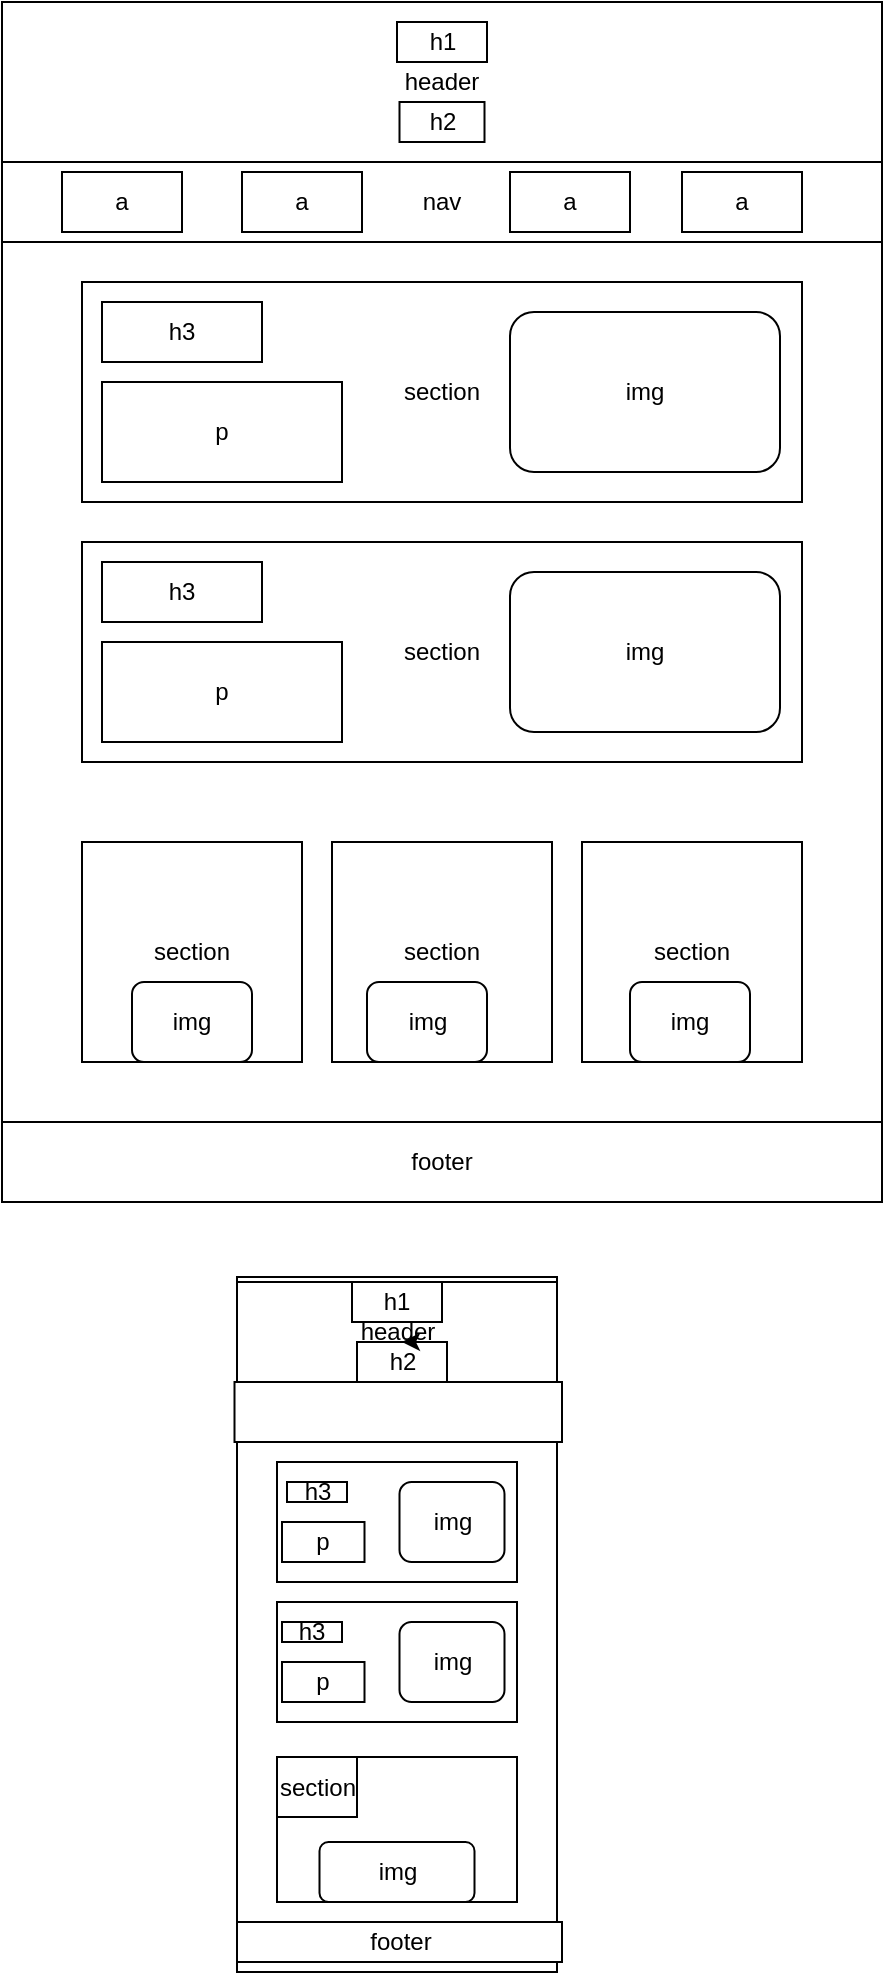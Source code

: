 <mxfile version="26.1.3">
  <diagram name="1 oldal" id="Npns3-owxtk5o4aB9T7W">
    <mxGraphModel dx="708" dy="423" grid="1" gridSize="10" guides="1" tooltips="1" connect="1" arrows="1" fold="1" page="1" pageScale="1" pageWidth="827" pageHeight="1169" math="0" shadow="0">
      <root>
        <mxCell id="0" />
        <mxCell id="1" parent="0" />
        <mxCell id="NriWCppynzRU80gm3Kc9-56" value="" style="rounded=0;whiteSpace=wrap;html=1;fillColor=#f8cecc;strokeColor=#b85450;" vertex="1" parent="1">
          <mxGeometry x="207.5" y="450" width="95" height="60" as="geometry" />
        </mxCell>
        <mxCell id="NriWCppynzRU80gm3Kc9-53" value="" style="whiteSpace=wrap;html=1;aspect=fixed;" vertex="1" parent="1">
          <mxGeometry x="215" y="435" width="80" height="80" as="geometry" />
        </mxCell>
        <mxCell id="NriWCppynzRU80gm3Kc9-1" value="" style="rounded=0;whiteSpace=wrap;html=1;" vertex="1" parent="1">
          <mxGeometry x="160" width="440" height="600" as="geometry" />
        </mxCell>
        <mxCell id="NriWCppynzRU80gm3Kc9-2" value="header" style="rounded=0;whiteSpace=wrap;html=1;" vertex="1" parent="1">
          <mxGeometry x="160" width="440" height="80" as="geometry" />
        </mxCell>
        <mxCell id="NriWCppynzRU80gm3Kc9-3" value="nav" style="rounded=0;whiteSpace=wrap;html=1;" vertex="1" parent="1">
          <mxGeometry x="160" y="80" width="440" height="40" as="geometry" />
        </mxCell>
        <mxCell id="NriWCppynzRU80gm3Kc9-8" value="section" style="rounded=0;whiteSpace=wrap;html=1;" vertex="1" parent="1">
          <mxGeometry x="200" y="270" width="360" height="110" as="geometry" />
        </mxCell>
        <mxCell id="NriWCppynzRU80gm3Kc9-15" value="section" style="rounded=0;whiteSpace=wrap;html=1;" vertex="1" parent="1">
          <mxGeometry x="200" y="420" width="110" height="110" as="geometry" />
        </mxCell>
        <mxCell id="NriWCppynzRU80gm3Kc9-29" value="section" style="whiteSpace=wrap;html=1;aspect=fixed;" vertex="1" parent="1">
          <mxGeometry x="450" y="420" width="110" height="110" as="geometry" />
        </mxCell>
        <mxCell id="NriWCppynzRU80gm3Kc9-30" value="section" style="whiteSpace=wrap;html=1;aspect=fixed;" vertex="1" parent="1">
          <mxGeometry x="325" y="420" width="110" height="110" as="geometry" />
        </mxCell>
        <mxCell id="NriWCppynzRU80gm3Kc9-32" value="footer" style="rounded=0;whiteSpace=wrap;html=1;" vertex="1" parent="1">
          <mxGeometry x="160" y="560" width="440" height="40" as="geometry" />
        </mxCell>
        <mxCell id="NriWCppynzRU80gm3Kc9-34" value="img" style="rounded=1;whiteSpace=wrap;html=1;" vertex="1" parent="1">
          <mxGeometry x="414" y="285" width="135" height="80" as="geometry" />
        </mxCell>
        <mxCell id="NriWCppynzRU80gm3Kc9-40" value="h1" style="rounded=0;whiteSpace=wrap;html=1;" vertex="1" parent="1">
          <mxGeometry x="357.5" y="10" width="45" height="20" as="geometry" />
        </mxCell>
        <mxCell id="NriWCppynzRU80gm3Kc9-41" value="section" style="rounded=0;whiteSpace=wrap;html=1;" vertex="1" parent="1">
          <mxGeometry x="200" y="140" width="360" height="110" as="geometry" />
        </mxCell>
        <mxCell id="NriWCppynzRU80gm3Kc9-35" value="img" style="rounded=1;whiteSpace=wrap;html=1;" vertex="1" parent="1">
          <mxGeometry x="414" y="155" width="135" height="80" as="geometry" />
        </mxCell>
        <mxCell id="NriWCppynzRU80gm3Kc9-42" value="h2" style="rounded=0;whiteSpace=wrap;html=1;" vertex="1" parent="1">
          <mxGeometry x="358.75" y="50" width="42.5" height="20" as="geometry" />
        </mxCell>
        <mxCell id="NriWCppynzRU80gm3Kc9-44" value="a" style="rounded=0;whiteSpace=wrap;html=1;" vertex="1" parent="1">
          <mxGeometry x="280" y="85" width="60" height="30" as="geometry" />
        </mxCell>
        <mxCell id="NriWCppynzRU80gm3Kc9-46" value="a" style="rounded=0;whiteSpace=wrap;html=1;" vertex="1" parent="1">
          <mxGeometry x="500" y="85" width="60" height="30" as="geometry" />
        </mxCell>
        <mxCell id="NriWCppynzRU80gm3Kc9-47" value="a" style="rounded=0;whiteSpace=wrap;html=1;" vertex="1" parent="1">
          <mxGeometry x="190" y="85" width="60" height="30" as="geometry" />
        </mxCell>
        <mxCell id="NriWCppynzRU80gm3Kc9-48" value="a" style="rounded=0;whiteSpace=wrap;html=1;" vertex="1" parent="1">
          <mxGeometry x="414" y="85" width="60" height="30" as="geometry" />
        </mxCell>
        <mxCell id="NriWCppynzRU80gm3Kc9-49" value="h3" style="rounded=0;whiteSpace=wrap;html=1;" vertex="1" parent="1">
          <mxGeometry x="210" y="150" width="80" height="30" as="geometry" />
        </mxCell>
        <mxCell id="NriWCppynzRU80gm3Kc9-50" value="h3" style="rounded=0;whiteSpace=wrap;html=1;" vertex="1" parent="1">
          <mxGeometry x="210" y="280" width="80" height="30" as="geometry" />
        </mxCell>
        <mxCell id="NriWCppynzRU80gm3Kc9-54" value="p&lt;span style=&quot;color: rgba(0, 0, 0, 0); font-family: monospace; font-size: 0px; text-align: start; text-wrap-mode: nowrap;&quot;&gt;%3CmxGraphModel%3E%3Croot%3E%3CmxCell%20id%3D%220%22%2F%3E%3CmxCell%20id%3D%221%22%20parent%3D%220%22%2F%3E%3CmxCell%20id%3D%222%22%20value%3D%22h3%22%20style%3D%22rounded%3D0%3BwhiteSpace%3Dwrap%3Bhtml%3D1%3B%22%20vertex%3D%221%22%20parent%3D%221%22%3E%3CmxGeometry%20x%3D%22210%22%20y%3D%22150%22%20width%3D%2280%22%20height%3D%2230%22%20as%3D%22geometry%22%2F%3E%3C%2FmxCell%3E%3C%2Froot%3E%3C%2FmxGraphModel%3E&lt;/span&gt;" style="rounded=0;whiteSpace=wrap;html=1;" vertex="1" parent="1">
          <mxGeometry x="210" y="190" width="120" height="50" as="geometry" />
        </mxCell>
        <mxCell id="NriWCppynzRU80gm3Kc9-55" value="p&lt;span style=&quot;color: rgba(0, 0, 0, 0); font-family: monospace; font-size: 0px; text-align: start; text-wrap-mode: nowrap;&quot;&gt;%3CmxGraphModel%3E%3Croot%3E%3CmxCell%20id%3D%220%22%2F%3E%3CmxCell%20id%3D%221%22%20parent%3D%220%22%2F%3E%3CmxCell%20id%3D%222%22%20value%3D%22h3%22%20style%3D%22rounded%3D0%3BwhiteSpace%3Dwrap%3Bhtml%3D1%3B%22%20vertex%3D%221%22%20parent%3D%221%22%3E%3CmxGeometry%20x%3D%22210%22%20y%3D%22150%22%20width%3D%2280%22%20height%3D%2230%22%20as%3D%22geometry%22%2F%3E%3C%2FmxCell%3E%3C%2Froot%3E%3C%2FmxGraphModel%3E&lt;/span&gt;" style="rounded=0;whiteSpace=wrap;html=1;" vertex="1" parent="1">
          <mxGeometry x="210" y="320" width="120" height="50" as="geometry" />
        </mxCell>
        <mxCell id="NriWCppynzRU80gm3Kc9-74" style="edgeStyle=orthogonalEdgeStyle;rounded=0;orthogonalLoop=1;jettySize=auto;html=1;exitX=1;exitY=1;exitDx=0;exitDy=0;" edge="1" parent="1" source="NriWCppynzRU80gm3Kc9-61">
          <mxGeometry relative="1" as="geometry">
            <mxPoint x="437.286" y="637.0" as="targetPoint" />
          </mxGeometry>
        </mxCell>
        <mxCell id="NriWCppynzRU80gm3Kc9-61" value="" style="rounded=0;whiteSpace=wrap;html=1;rotation=-90;" vertex="1" parent="1">
          <mxGeometry x="183.75" y="731.25" width="347.5" height="160" as="geometry" />
        </mxCell>
        <mxCell id="NriWCppynzRU80gm3Kc9-63" value="header" style="rounded=0;whiteSpace=wrap;html=1;" vertex="1" parent="1">
          <mxGeometry x="277.5" y="640" width="160" height="50" as="geometry" />
        </mxCell>
        <mxCell id="NriWCppynzRU80gm3Kc9-64" value="h1&lt;span style=&quot;color: rgba(0, 0, 0, 0); font-family: monospace; font-size: 0px; text-align: start; text-wrap-mode: nowrap;&quot;&gt;%3CmxGraphModel%3E%3Croot%3E%3CmxCell%20id%3D%220%22%2F%3E%3CmxCell%20id%3D%221%22%20parent%3D%220%22%2F%3E%3CmxCell%20id%3D%222%22%20value%3D%22p%26lt%3Bspan%20style%3D%26quot%3Bcolor%3A%20rgba(0%2C%200%2C%200%2C%200)%3B%20font-family%3A%20monospace%3B%20font-size%3A%200px%3B%20text-align%3A%20start%3B%20text-wrap-mode%3A%20nowrap%3B%26quot%3B%26gt%3B%253CmxGraphModel%253E%253Croot%253E%253CmxCell%2520id%253D%25220%2522%252F%253E%253CmxCell%2520id%253D%25221%2522%2520parent%253D%25220%2522%252F%253E%253CmxCell%2520id%253D%25222%2522%2520value%253D%2522h3%2522%2520style%253D%2522rounded%253D0%253BwhiteSpace%253Dwrap%253Bhtml%253D1%253B%2522%2520vertex%253D%25221%2522%2520parent%253D%25221%2522%253E%253CmxGeometry%2520x%253D%2522210%2522%2520y%253D%2522150%2522%2520width%253D%252280%2522%2520height%253D%252230%2522%2520as%253D%2522geometry%2522%252F%253E%253C%252FmxCell%253E%253C%252Froot%253E%253C%252FmxGraphModel%253E%26lt%3B%2Fspan%26gt%3B%22%20style%3D%22rounded%3D0%3BwhiteSpace%3Dwrap%3Bhtml%3D1%3B%22%20vertex%3D%221%22%20parent%3D%221%22%3E%3CmxGeometry%20x%3D%22210%22%20y%3D%22190%22%20width%3D%22120%22%20height%3D%2250%22%20as%3D%22geometry%22%2F%3E%3C%2FmxCell%3E%3C%2Froot%3E%3C%2FmxGraphModel%3E&lt;/span&gt;&lt;span style=&quot;color: rgba(0, 0, 0, 0); font-family: monospace; font-size: 0px; text-align: start; text-wrap-mode: nowrap;&quot;&gt;%3CmxGraphModel%3E%3Croot%3E%3CmxCell%20id%3D%220%22%2F%3E%3CmxCell%20id%3D%221%22%20parent%3D%220%22%2F%3E%3CmxCell%20id%3D%222%22%20value%3D%22p%26lt%3Bspan%20style%3D%26quot%3Bcolor%3A%20rgba(0%2C%200%2C%200%2C%200)%3B%20font-family%3A%20monospace%3B%20font-size%3A%200px%3B%20text-align%3A%20start%3B%20text-wrap-mode%3A%20nowrap%3B%26quot%3B%26gt%3B%253CmxGraphModel%253E%253Croot%253E%253CmxCell%2520id%253D%25220%2522%252F%253E%253CmxCell%2520id%253D%25221%2522%2520parent%253D%25220%2522%252F%253E%253CmxCell%2520id%253D%25222%2522%2520value%253D%2522h3%2522%2520style%253D%2522rounded%253D0%253BwhiteSpace%253Dwrap%253Bhtml%253D1%253B%2522%2520vertex%253D%25221%2522%2520parent%253D%25221%2522%253E%253CmxGeometry%2520x%253D%2522210%2522%2520y%253D%2522150%2522%2520width%253D%252280%2522%2520height%253D%252230%2522%2520as%253D%2522geometry%2522%252F%253E%253C%252FmxCell%253E%253C%252Froot%253E%253C%252FmxGraphModel%253E%26lt%3B%2Fspan%26gt%3B%22%20style%3D%22rounded%3D0%3BwhiteSpace%3Dwrap%3Bhtml%3D1%3B%22%20vertex%3D%221%22%20parent%3D%221%22%3E%3CmxGeometry%20x%3D%22210%22%20y%3D%22190%22%20width%3D%22120%22%20height%3D%2250%22%20as%3D%22geometry%22%2F%3E%3C%2FmxCell%3E%3C%2Froot%3E%3C%2FmxGraphModel%3E&lt;/span&gt;" style="rounded=0;whiteSpace=wrap;html=1;" vertex="1" parent="1">
          <mxGeometry x="335" y="640" width="45" height="20" as="geometry" />
        </mxCell>
        <mxCell id="NriWCppynzRU80gm3Kc9-69" value="h2" style="rounded=0;whiteSpace=wrap;html=1;" vertex="1" parent="1">
          <mxGeometry x="337.5" y="670" width="45" height="20" as="geometry" />
        </mxCell>
        <mxCell id="NriWCppynzRU80gm3Kc9-70" value="" style="rounded=0;whiteSpace=wrap;html=1;" vertex="1" parent="1">
          <mxGeometry x="297.5" y="730" width="120" height="60" as="geometry" />
        </mxCell>
        <mxCell id="NriWCppynzRU80gm3Kc9-72" value="h3&lt;span style=&quot;color: rgba(0, 0, 0, 0); font-family: monospace; font-size: 0px; text-align: start; text-wrap-mode: nowrap;&quot;&gt;%3CmxGraphModel%3E%3Croot%3E%3CmxCell%20id%3D%220%22%2F%3E%3CmxCell%20id%3D%221%22%20parent%3D%220%22%2F%3E%3CmxCell%20id%3D%222%22%20value%3D%22h1%26lt%3Bspan%20style%3D%26quot%3Bcolor%3A%20rgba(0%2C%200%2C%200%2C%200)%3B%20font-family%3A%20monospace%3B%20font-size%3A%200px%3B%20text-align%3A%20start%3B%20text-wrap-mode%3A%20nowrap%3B%26quot%3B%26gt%3B%253CmxGraphModel%253E%253Croot%253E%253CmxCell%2520id%253D%25220%2522%252F%253E%253CmxCell%2520id%253D%25221%2522%2520parent%253D%25220%2522%252F%253E%253CmxCell%2520id%253D%25222%2522%2520value%253D%2522p%2526lt%253Bspan%2520style%253D%2526quot%253Bcolor%253A%2520rgba(0%252C%25200%252C%25200%252C%25200)%253B%2520font-family%253A%2520monospace%253B%2520font-size%253A%25200px%253B%2520text-align%253A%2520start%253B%2520text-wrap-mode%253A%2520nowrap%253B%2526quot%253B%2526gt%253B%25253CmxGraphModel%25253E%25253Croot%25253E%25253CmxCell%252520id%25253D%2525220%252522%25252F%25253E%25253CmxCell%252520id%25253D%2525221%252522%252520parent%25253D%2525220%252522%25252F%25253E%25253CmxCell%252520id%25253D%2525222%252522%252520value%25253D%252522h3%252522%252520style%25253D%252522rounded%25253D0%25253BwhiteSpace%25253Dwrap%25253Bhtml%25253D1%25253B%252522%252520vertex%25253D%2525221%252522%252520parent%25253D%2525221%252522%25253E%25253CmxGeometry%252520x%25253D%252522210%252522%252520y%25253D%252522150%252522%252520width%25253D%25252280%252522%252520height%25253D%25252230%252522%252520as%25253D%252522geometry%252522%25252F%25253E%25253C%25252FmxCell%25253E%25253C%25252Froot%25253E%25253C%25252FmxGraphModel%25253E%2526lt%253B%252Fspan%2526gt%253B%2522%2520style%253D%2522rounded%253D0%253BwhiteSpace%253Dwrap%253Bhtml%253D1%253B%2522%2520vertex%253D%25221%2522%2520parent%253D%25221%2522%253E%253CmxGeometry%2520x%253D%2522210%2522%2520y%253D%2522190%2522%2520width%253D%2522120%2522%2520height%253D%252250%2522%2520as%253D%2522geometry%2522%252F%253E%253C%252FmxCell%253E%253C%252Froot%253E%253C%252FmxGraphModel%253E%26lt%3B%2Fspan%26gt%3B%26lt%3Bspan%20style%3D%26quot%3Bcolor%3A%20rgba(0%2C%200%2C%200%2C%200)%3B%20font-family%3A%20monospace%3B%20font-size%3A%200px%3B%20text-align%3A%20start%3B%20text-wrap-mode%3A%20nowrap%3B%26quot%3B%26gt%3B%253CmxGraphModel%253E%253Croot%253E%253CmxCell%2520id%253D%25220%2522%252F%253E%253CmxCell%2520id%253D%25221%2522%2520parent%253D%25220%2522%252F%253E%253CmxCell%2520id%253D%25222%2522%2520value%253D%2522p%2526lt%253Bspan%2520style%253D%2526quot%253Bcolor%253A%2520rgba(0%252C%25200%252C%25200%252C%25200)%253B%2520font-family%253A%2520monospace%253B%2520font-size%253A%25200px%253B%2520text-align%253A%2520start%253B%2520text-wrap-mode%253A%2520nowrap%253B%2526quot%253B%2526gt%253B%25253CmxGraphModel%25253E%25253Croot%25253E%25253CmxCell%252520id%25253D%2525220%252522%25252F%25253E%25253CmxCell%252520id%25253D%2525221%252522%252520parent%25253D%2525220%252522%25252F%25253E%25253CmxCell%252520id%25253D%2525222%252522%252520value%25253D%252522h3%252522%252520style%25253D%252522rounded%25253D0%25253BwhiteSpace%25253Dwrap%25253Bhtml%25253D1%25253B%252522%252520vertex%25253D%2525221%252522%252520parent%25253D%2525221%252522%25253E%25253CmxGeometry%252520x%25253D%252522210%252522%252520y%25253D%252522150%252522%252520width%25253D%25252280%252522%252520height%25253D%25252230%252522%252520as%25253D%252522geometry%252522%25252F%25253E%25253C%25252FmxCell%25253E%25253C%25252Froot%25253E%25253C%25252FmxGraphModel%25253E%2526lt%253B%252Fspan%2526gt%253B%2522%2520style%253D%2522rounded%253D0%253BwhiteSpace%253Dwrap%253Bhtml%253D1%253B%2522%2520vertex%253D%25221%2522%2520parent%253D%25221%2522%253E%253CmxGeometry%2520x%253D%2522210%2522%2520y%253D%2522190%2522%2520width%253D%2522120%2522%2520height%253D%252250%2522%2520as%253D%2522geometry%2522%252F%253E%253C%252FmxCell%253E%253C%252Froot%253E%253C%252FmxGraphModel%253E%26lt%3B%2Fspan%26gt%3B%22%20style%3D%22rounded%3D0%3BwhiteSpace%3Dwrap%3Bhtml%3D1%3B%22%20vertex%3D%221%22%20parent%3D%221%22%3E%3CmxGeometry%20x%3D%22335%22%20y%3D%22640%22%20width%3D%2245%22%20height%3D%2220%22%20as%3D%22geometry%22%2F%3E%3C%2FmxCell%3E%3C%2Froot%3E%3C%2FmxGraphModel%3E&lt;/span&gt;&lt;span style=&quot;color: rgba(0, 0, 0, 0); font-family: monospace; font-size: 0px; text-align: start; text-wrap-mode: nowrap;&quot;&gt;%3CmxGraphModel%3E%3Croot%3E%3CmxCell%20id%3D%220%22%2F%3E%3CmxCell%20id%3D%221%22%20parent%3D%220%22%2F%3E%3CmxCell%20id%3D%222%22%20value%3D%22h1%26lt%3Bspan%20style%3D%26quot%3Bcolor%3A%20rgba(0%2C%200%2C%200%2C%200)%3B%20font-family%3A%20monospace%3B%20font-size%3A%200px%3B%20text-align%3A%20start%3B%20text-wrap-mode%3A%20nowrap%3B%26quot%3B%26gt%3B%253CmxGraphModel%253E%253Croot%253E%253CmxCell%2520id%253D%25220%2522%252F%253E%253CmxCell%2520id%253D%25221%2522%2520parent%253D%25220%2522%252F%253E%253CmxCell%2520id%253D%25222%2522%2520value%253D%2522p%2526lt%253Bspan%2520style%253D%2526quot%253Bcolor%253A%2520rgba(0%252C%25200%252C%25200%252C%25200)%253B%2520font-family%253A%2520monospace%253B%2520font-size%253A%25200px%253B%2520text-align%253A%2520start%253B%2520text-wrap-mode%253A%2520nowrap%253B%2526quot%253B%2526gt%253B%25253CmxGraphModel%25253E%25253Croot%25253E%25253CmxCell%252520id%25253D%2525220%252522%25252F%25253E%25253CmxCell%252520id%25253D%2525221%252522%252520parent%25253D%2525220%252522%25252F%25253E%25253CmxCell%252520id%25253D%2525222%252522%252520value%25253D%252522h3%252522%252520style%25253D%252522rounded%25253D0%25253BwhiteSpace%25253Dwrap%25253Bhtml%25253D1%25253B%252522%252520vertex%25253D%2525221%252522%252520parent%25253D%2525221%252522%25253E%25253CmxGeometry%252520x%25253D%252522210%252522%252520y%25253D%252522150%252522%252520width%25253D%25252280%252522%252520height%25253D%25252230%252522%252520as%25253D%252522geometry%252522%25252F%25253E%25253C%25252FmxCell%25253E%25253C%25252Froot%25253E%25253C%25252FmxGraphModel%25253E%2526lt%253B%252Fspan%2526gt%253B%2522%2520style%253D%2522rounded%253D0%253BwhiteSpace%253Dwrap%253Bhtml%253D1%253B%2522%2520vertex%253D%25221%2522%2520parent%253D%25221%2522%253E%253CmxGeometry%2520x%253D%2522210%2522%2520y%253D%2522190%2522%2520width%253D%2522120%2522%2520height%253D%252250%2522%2520as%253D%2522geometry%2522%252F%253E%253C%252FmxCell%253E%253C%252Froot%253E%253C%252FmxGraphModel%253E%26lt%3B%2Fspan%26gt%3B%26lt%3Bspan%20style%3D%26quot%3Bcolor%3A%20rgba(0%2C%200%2C%200%2C%200)%3B%20font-family%3A%20monospace%3B%20font-size%3A%200px%3B%20text-align%3A%20start%3B%20text-wrap-mode%3A%20nowrap%3B%26quot%3B%26gt%3B%253CmxGraphModel%253E%253Croot%253E%253CmxCell%2520id%253D%25220%2522%252F%253E%253CmxCell%2520id%253D%25221%2522%2520parent%253D%25220%2522%252F%253E%253CmxCell%2520id%253D%25222%2522%2520value%253D%2522p%2526lt%253Bspan%2520style%253D%2526quot%253Bcolor%253A%2520rgba(0%252C%25200%252C%25200%252C%25200)%253B%2520font-family%253A%2520monospace%253B%2520font-size%253A%25200px%253B%2520text-align%253A%2520start%253B%2520text-wrap-mode%253A%2520nowrap%253B%2526quot%253B%2526gt%253B%25253CmxGraphModel%25253E%25253Croot%25253E%25253CmxCell%252520id%25253D%2525220%252522%25252F%25253E%25253CmxCell%252520id%25253D%2525221%252522%252520parent%25253D%2525220%252522%25252F%25253E%25253CmxCell%252520id%25253D%2525222%252522%252520value%25253D%252522h3%252522%252520style%25253D%252522rounded%25253D0%25253BwhiteSpace%25253Dwrap%25253Bhtml%25253D1%25253B%252522%252520vertex%25253D%2525221%252522%252520parent%25253D%2525221%252522%25253E%25253CmxGeometry%252520x%25253D%252522210%252522%252520y%25253D%252522150%252522%252520width%25253D%25252280%252522%252520height%25253D%25252230%252522%252520as%25253D%252522geometry%252522%25252F%25253E%25253C%25252FmxCell%25253E%25253C%25252Froot%25253E%25253C%25252FmxGraphModel%25253E%2526lt%253B%252Fspan%2526gt%253B%2522%2520style%253D%2522rounded%253D0%253BwhiteSpace%253Dwrap%253Bhtml%253D1%253B%2522%2520vertex%253D%25221%2522%2520parent%253D%25221%2522%253E%253CmxGeometry%2520x%253D%2522210%2522%2520y%253D%2522190%2522%2520width%253D%2522120%2522%2520height%253D%252250%2522%2520as%253D%2522geometry%2522%252F%253E%253C%252FmxCell%253E%253C%252Froot%253E%253C%252FmxGraphModel%253E%26lt%3B%2Fspan%26gt%3B%22%20style%3D%22rounded%3D0%3BwhiteSpace%3Dwrap%3Bhtml%3D1%3B%22%20vertex%3D%221%22%20parent%3D%221%22%3E%3CmxGeometry%20x%3D%22335%22%20y%3D%22640%22%20width%3D%2245%22%20height%3D%2220%22%20as%3D%22geometry%22%2F%3E%3C%2FmxCell%3E%3C%2Froot%3E%3C%2FmxGraphModel%3E&lt;/span&gt;" style="rounded=0;whiteSpace=wrap;html=1;" vertex="1" parent="1">
          <mxGeometry x="302.5" y="820" width="42.5" height="20" as="geometry" />
        </mxCell>
        <mxCell id="NriWCppynzRU80gm3Kc9-73" value="" style="rounded=0;whiteSpace=wrap;html=1;" vertex="1" parent="1">
          <mxGeometry x="297.5" y="800" width="120" height="60" as="geometry" />
        </mxCell>
        <mxCell id="NriWCppynzRU80gm3Kc9-76" value="img&lt;span style=&quot;color: rgba(0, 0, 0, 0); font-family: monospace; font-size: 0px; text-align: start; text-wrap-mode: nowrap;&quot;&gt;%3CmxGraphModel%3E%3Croot%3E%3CmxCell%20id%3D%220%22%2F%3E%3CmxCell%20id%3D%221%22%20parent%3D%220%22%2F%3E%3CmxCell%20id%3D%222%22%20value%3D%22h3%26lt%3Bspan%20style%3D%26quot%3Bcolor%3A%20rgba(0%2C%200%2C%200%2C%200)%3B%20font-family%3A%20monospace%3B%20font-size%3A%200px%3B%20text-align%3A%20start%3B%20text-wrap-mode%3A%20nowrap%3B%26quot%3B%26gt%3B%253CmxGraphModel%253E%253Croot%253E%253CmxCell%2520id%253D%25220%2522%252F%253E%253CmxCell%2520id%253D%25221%2522%2520parent%253D%25220%2522%252F%253E%253CmxCell%2520id%253D%25222%2522%2520value%253D%2522h1%2526lt%253Bspan%2520style%253D%2526quot%253Bcolor%253A%2520rgba(0%252C%25200%252C%25200%252C%25200)%253B%2520font-family%253A%2520monospace%253B%2520font-size%253A%25200px%253B%2520text-align%253A%2520start%253B%2520text-wrap-mode%253A%2520nowrap%253B%2526quot%253B%2526gt%253B%25253CmxGraphModel%25253E%25253Croot%25253E%25253CmxCell%252520id%25253D%2525220%252522%25252F%25253E%25253CmxCell%252520id%25253D%2525221%252522%252520parent%25253D%2525220%252522%25252F%25253E%25253CmxCell%252520id%25253D%2525222%252522%252520value%25253D%252522p%252526lt%25253Bspan%252520style%25253D%252526quot%25253Bcolor%25253A%252520rgba(0%25252C%2525200%25252C%2525200%25252C%2525200)%25253B%252520font-family%25253A%252520monospace%25253B%252520font-size%25253A%2525200px%25253B%252520text-align%25253A%252520start%25253B%252520text-wrap-mode%25253A%252520nowrap%25253B%252526quot%25253B%252526gt%25253B%2525253CmxGraphModel%2525253E%2525253Croot%2525253E%2525253CmxCell%25252520id%2525253D%252525220%25252522%2525252F%2525253E%2525253CmxCell%25252520id%2525253D%252525221%25252522%25252520parent%2525253D%252525220%25252522%2525252F%2525253E%2525253CmxCell%25252520id%2525253D%252525222%25252522%25252520value%2525253D%25252522h3%25252522%25252520style%2525253D%25252522rounded%2525253D0%2525253BwhiteSpace%2525253Dwrap%2525253Bhtml%2525253D1%2525253B%25252522%25252520vertex%2525253D%252525221%25252522%25252520parent%2525253D%252525221%25252522%2525253E%2525253CmxGeometry%25252520x%2525253D%25252522210%25252522%25252520y%2525253D%25252522150%25252522%25252520width%2525253D%2525252280%25252522%25252520height%2525253D%2525252230%25252522%25252520as%2525253D%25252522geometry%25252522%2525252F%2525253E%2525253C%2525252FmxCell%2525253E%2525253C%2525252Froot%2525253E%2525253C%2525252FmxGraphModel%2525253E%252526lt%25253B%25252Fspan%252526gt%25253B%252522%252520style%25253D%252522rounded%25253D0%25253BwhiteSpace%25253Dwrap%25253Bhtml%25253D1%25253B%252522%252520vertex%25253D%2525221%252522%252520parent%25253D%2525221%252522%25253E%25253CmxGeometry%252520x%25253D%252522210%252522%252520y%25253D%252522190%252522%252520width%25253D%252522120%252522%252520height%25253D%25252250%252522%252520as%25253D%252522geometry%252522%25252F%25253E%25253C%25252FmxCell%25253E%25253C%25252Froot%25253E%25253C%25252FmxGraphModel%25253E%2526lt%253B%252Fspan%2526gt%253B%2526lt%253Bspan%2520style%253D%2526quot%253Bcolor%253A%2520rgba(0%252C%25200%252C%25200%252C%25200)%253B%2520font-family%253A%2520monospace%253B%2520font-size%253A%25200px%253B%2520text-align%253A%2520start%253B%2520text-wrap-mode%253A%2520nowrap%253B%2526quot%253B%2526gt%253B%25253CmxGraphModel%25253E%25253Croot%25253E%25253CmxCell%252520id%25253D%2525220%252522%25252F%25253E%25253CmxCell%252520id%25253D%2525221%252522%252520parent%25253D%2525220%252522%25252F%25253E%25253CmxCell%252520id%25253D%2525222%252522%252520value%25253D%252522p%252526lt%25253Bspan%252520style%25253D%252526quot%25253Bcolor%25253A%252520rgba(0%25252C%2525200%25252C%2525200%25252C%2525200)%25253B%252520font-family%25253A%252520monospace%25253B%252520font-size%25253A%2525200px%25253B%252520text-align%25253A%252520start%25253B%252520text-wrap-mode%25253A%252520nowrap%25253B%252526quot%25253B%252526gt%25253B%2525253CmxGraphModel%2525253E%2525253Croot%2525253E%2525253CmxCell%25252520id%2525253D%252525220%25252522%2525252F%2525253E%2525253CmxCell%25252520id%2525253D%252525221%25252522%25252520parent%2525253D%252525220%25252522%2525252F%2525253E%2525253CmxCell%25252520id%2525253D%252525222%25252522%25252520value%2525253D%25252522h3%25252522%25252520style%2525253D%25252522rounded%2525253D0%2525253BwhiteSpace%2525253Dwrap%2525253Bhtml%2525253D1%2525253B%25252522%25252520vertex%2525253D%252525221%25252522%25252520parent%2525253D%252525221%25252522%2525253E%2525253CmxGeometry%25252520x%2525253D%25252522210%25252522%25252520y%2525253D%25252522150%25252522%25252520width%2525253D%2525252280%25252522%25252520height%2525253D%2525252230%25252522%25252520as%2525253D%25252522geometry%25252522%2525252F%2525253E%2525253C%2525252FmxCell%2525253E%2525253C%2525252Froot%2525253E%2525253C%2525252FmxGraphModel%2525253E%252526lt%25253B%25252Fspan%252526gt%25253B%252522%252520style%25253D%252522rounded%25253D0%25253BwhiteSpace%25253Dwrap%25253Bhtml%25253D1%25253B%252522%252520vertex%25253D%2525221%252522%252520parent%25253D%2525221%252522%25253E%25253CmxGeometry%252520x%25253D%252522210%252522%252520y%25253D%252522190%252522%252520width%25253D%252522120%252522%252520height%25253D%25252250%252522%252520as%25253D%252522geometry%252522%25252F%25253E%25253C%25252FmxCell%25253E%25253C%25252Froot%25253E%25253C%25252FmxGraphModel%25253E%2526lt%253B%252Fspan%2526gt%253B%2522%2520style%253D%2522rounded%253D0%253BwhiteSpace%253Dwrap%253Bhtml%253D1%253B%2522%2520vertex%253D%25221%2522%2520parent%253D%25221%2522%253E%253CmxGeometry%2520x%253D%2522335%2522%2520y%253D%2522640%2522%2520width%253D%252245%2522%2520height%253D%252220%2522%2520as%253D%2522geometry%2522%252F%253E%253C%252FmxCell%253E%253C%252Froot%253E%253C%252FmxGraphModel%253E%26lt%3B%2Fspan%26gt%3B%26lt%3Bspan%20style%3D%26quot%3Bcolor%3A%20rgba(0%2C%200%2C%200%2C%200)%3B%20font-family%3A%20monospace%3B%20font-size%3A%200px%3B%20text-align%3A%20start%3B%20text-wrap-mode%3A%20nowrap%3B%26quot%3B%26gt%3B%253CmxGraphModel%253E%253Croot%253E%253CmxCell%2520id%253D%25220%2522%252F%253E%253CmxCell%2520id%253D%25221%2522%2520parent%253D%25220%2522%252F%253E%253CmxCell%2520id%253D%25222%2522%2520value%253D%2522h1%2526lt%253Bspan%2520style%253D%2526quot%253Bcolor%253A%2520rgba(0%252C%25200%252C%25200%252C%25200)%253B%2520font-family%253A%2520monospace%253B%2520font-size%253A%25200px%253B%2520text-align%253A%2520start%253B%2520text-wrap-mode%253A%2520nowrap%253B%2526quot%253B%2526gt%253B%25253CmxGraphModel%25253E%25253Croot%25253E%25253CmxCell%252520id%25253D%2525220%252522%25252F%25253E%25253CmxCell%252520id%25253D%2525221%252522%252520parent%25253D%2525220%252522%25252F%25253E%25253CmxCell%252520id%25253D%2525222%252522%252520value%25253D%252522p%252526lt%25253Bspan%252520style%25253D%252526quot%25253Bcolor%25253A%252520rgba(0%25252C%2525200%25252C%2525200%25252C%2525200)%25253B%252520font-family%25253A%252520monospace%25253B%252520font-size%25253A%2525200px%25253B%252520text-align%25253A%252520start%25253B%252520text-wrap-mode%25253A%252520nowrap%25253B%252526quot%25253B%252526gt%25253B%2525253CmxGraphModel%2525253E%2525253Croot%2525253E%2525253CmxCell%25252520id%2525253D%252525220%25252522%2525252F%2525253E%2525253CmxCell%25252520id%2525253D%252525221%25252522%25252520parent%2525253D%252525220%25252522%2525252F%2525253E%2525253CmxCell%25252520id%2525253D%252525222%25252522%25252520value%2525253D%25252522h3%25252522%25252520style%2525253D%25252522rounded%2525253D0%2525253BwhiteSpace%2525253Dwrap%2525253Bhtml%2525253D1%2525253B%25252522%25252520vertex%2525253D%252525221%25252522%25252520parent%2525253D%252525221%25252522%2525253E%2525253CmxGeometry%25252520x%2525253D%25252522210%25252522%25252520y%2525253D%25252522150%25252522%25252520width%2525253D%2525252280%25252522%25252520height%2525253D%2525252230%25252522%25252520as%2525253D%25252522geometry%25252522%2525252F%2525253E%2525253C%2525252FmxCell%2525253E%2525253C%2525252Froot%2525253E%2525253C%2525252FmxGraphModel%2525253E%252526lt%25253B%25252Fspan%252526gt%25253B%252522%252520style%25253D%252522rounded%25253D0%25253BwhiteSpace%25253Dwrap%25253Bhtml%25253D1%25253B%252522%252520vertex%25253D%2525221%252522%252520parent%25253D%2525221%252522%25253E%25253CmxGeometry%252520x%25253D%252522210%252522%252520y%25253D%252522190%252522%252520width%25253D%252522120%252522%252520height%25253D%25252250%252522%252520as%25253D%252522geometry%252522%25252F%25253E%25253C%25252FmxCell%25253E%25253C%25252Froot%25253E%25253C%25252FmxGraphModel%25253E%2526lt%253B%252Fspan%2526gt%253B%2526lt%253Bspan%2520style%253D%2526quot%253Bcolor%253A%2520rgba(0%252C%25200%252C%25200%252C%25200)%253B%2520font-family%253A%2520monospace%253B%2520font-size%253A%25200px%253B%2520text-align%253A%2520start%253B%2520text-wrap-mode%253A%2520nowrap%253B%2526quot%253B%2526gt%253B%25253CmxGraphModel%25253E%25253Croot%25253E%25253CmxCell%252520id%25253D%2525220%252522%25252F%25253E%25253CmxCell%252520id%25253D%2525221%252522%252520parent%25253D%2525220%252522%25252F%25253E%25253CmxCell%252520id%25253D%2525222%252522%252520value%25253D%252522p%252526lt%25253Bspan%252520style%25253D%252526quot%25253Bcolor%25253A%252520rgba(0%25252C%2525200%25252C%2525200%25252C%2525200)%25253B%252520font-family%25253A%252520monospace%25253B%252520font-size%25253A%2525200px%25253B%252520text-align%25253A%252520start%25253B%252520text-wrap-mode%25253A%252520nowrap%25253B%252526quot%25253B%252526gt%25253B%2525253CmxGraphModel%2525253E%2525253Croot%2525253E%2525253CmxCell%25252520id%2525253D%252525220%25252522%2525252F%2525253E%2525253CmxCell%25252520id%2525253D%252525221%25252522%25252520parent%2525253D%252525220%25252522%2525252F%2525253E%2525253CmxCell%25252520id%2525253D%252525222%25252522%25252520value%2525253D%25252522h3%25252522%25252520style%2525253D%25252522rounded%2525253D0%2525253BwhiteSpace%2525253Dwrap%2525253Bhtml%2525253D1%2525253B%25252522%25252520vertex%2525253D%252525221%25252522%25252520parent%2525253D%252525221%25252522%2525253E%2525253CmxGeometry%25252520x%2525253D%25252522210%25252522%25252520y%2525253D%25252522150%25252522%25252520width%2525253D%2525252280%25252522%25252520height%2525253D%2525252230%25252522%25252520as%2525253D%25252522geometry%25252522%2525252F%2525253E%2525253C%2525252FmxCell%2525253E%2525253C%2525252Froot%2525253E%2525253C%2525252FmxGraphModel%2525253E%252526lt%25253B%25252Fspan%252526gt%25253B%252522%252520style%25253D%252522rounded%25253D0%25253BwhiteSpace%25253Dwrap%25253Bhtml%25253D1%25253B%252522%252520vertex%25253D%2525221%252522%252520parent%25253D%2525221%252522%25253E%25253CmxGeometry%252520x%25253D%252522210%252522%252520y%25253D%252522190%252522%252520width%25253D%252522120%252522%252520height%25253D%25252250%252522%252520as%25253D%252522geometry%252522%25252F%25253E%25253C%25252FmxCell%25253E%25253C%25252Froot%25253E%25253C%25252FmxGraphModel%25253E%2526lt%253B%252Fspan%2526gt%253B%2522%2520style%253D%2522rounded%253D0%253BwhiteSpace%253Dwrap%253Bhtml%253D1%253B%2522%2520vertex%253D%25221%2522%2520parent%253D%25221%2522%253E%253CmxGeometry%2520x%253D%2522335%2522%2520y%253D%2522640%2522%2520width%253D%252245%2522%2520height%253D%252220%2522%2520as%253D%2522geometry%2522%252F%253E%253C%252FmxCell%253E%253C%252Froot%253E%253C%252FmxGraphModel%253E%26lt%3B%2Fspan%26gt%3B%22%20style%3D%22rounded%3D0%3BwhiteSpace%3Dwrap%3Bhtml%3D1%3B%22%20vertex%3D%221%22%20parent%3D%221%22%3E%3CmxGeometry%20x%3D%22302.5%22%20y%3D%22750%22%20width%3D%2242.5%22%20height%3D%2220%22%20as%3D%22geometry%22%2F%3E%3C%2FmxCell%3E%3C%2Froot%3E%3C%2FmxGraphModel%3E&lt;/span&gt;" style="rounded=1;whiteSpace=wrap;html=1;" vertex="1" parent="1">
          <mxGeometry x="358.75" y="740" width="52.5" height="40" as="geometry" />
        </mxCell>
        <mxCell id="NriWCppynzRU80gm3Kc9-77" value="img&lt;span style=&quot;color: rgba(0, 0, 0, 0); font-family: monospace; font-size: 0px; text-align: start; text-wrap-mode: nowrap;&quot;&gt;%3CmxGraphModel%3E%3Croot%3E%3CmxCell%20id%3D%220%22%2F%3E%3CmxCell%20id%3D%221%22%20parent%3D%220%22%2F%3E%3CmxCell%20id%3D%222%22%20value%3D%22h3%26lt%3Bspan%20style%3D%26quot%3Bcolor%3A%20rgba(0%2C%200%2C%200%2C%200)%3B%20font-family%3A%20monospace%3B%20font-size%3A%200px%3B%20text-align%3A%20start%3B%20text-wrap-mode%3A%20nowrap%3B%26quot%3B%26gt%3B%253CmxGraphModel%253E%253Croot%253E%253CmxCell%2520id%253D%25220%2522%252F%253E%253CmxCell%2520id%253D%25221%2522%2520parent%253D%25220%2522%252F%253E%253CmxCell%2520id%253D%25222%2522%2520value%253D%2522h1%2526lt%253Bspan%2520style%253D%2526quot%253Bcolor%253A%2520rgba(0%252C%25200%252C%25200%252C%25200)%253B%2520font-family%253A%2520monospace%253B%2520font-size%253A%25200px%253B%2520text-align%253A%2520start%253B%2520text-wrap-mode%253A%2520nowrap%253B%2526quot%253B%2526gt%253B%25253CmxGraphModel%25253E%25253Croot%25253E%25253CmxCell%252520id%25253D%2525220%252522%25252F%25253E%25253CmxCell%252520id%25253D%2525221%252522%252520parent%25253D%2525220%252522%25252F%25253E%25253CmxCell%252520id%25253D%2525222%252522%252520value%25253D%252522p%252526lt%25253Bspan%252520style%25253D%252526quot%25253Bcolor%25253A%252520rgba(0%25252C%2525200%25252C%2525200%25252C%2525200)%25253B%252520font-family%25253A%252520monospace%25253B%252520font-size%25253A%2525200px%25253B%252520text-align%25253A%252520start%25253B%252520text-wrap-mode%25253A%252520nowrap%25253B%252526quot%25253B%252526gt%25253B%2525253CmxGraphModel%2525253E%2525253Croot%2525253E%2525253CmxCell%25252520id%2525253D%252525220%25252522%2525252F%2525253E%2525253CmxCell%25252520id%2525253D%252525221%25252522%25252520parent%2525253D%252525220%25252522%2525252F%2525253E%2525253CmxCell%25252520id%2525253D%252525222%25252522%25252520value%2525253D%25252522h3%25252522%25252520style%2525253D%25252522rounded%2525253D0%2525253BwhiteSpace%2525253Dwrap%2525253Bhtml%2525253D1%2525253B%25252522%25252520vertex%2525253D%252525221%25252522%25252520parent%2525253D%252525221%25252522%2525253E%2525253CmxGeometry%25252520x%2525253D%25252522210%25252522%25252520y%2525253D%25252522150%25252522%25252520width%2525253D%2525252280%25252522%25252520height%2525253D%2525252230%25252522%25252520as%2525253D%25252522geometry%25252522%2525252F%2525253E%2525253C%2525252FmxCell%2525253E%2525253C%2525252Froot%2525253E%2525253C%2525252FmxGraphModel%2525253E%252526lt%25253B%25252Fspan%252526gt%25253B%252522%252520style%25253D%252522rounded%25253D0%25253BwhiteSpace%25253Dwrap%25253Bhtml%25253D1%25253B%252522%252520vertex%25253D%2525221%252522%252520parent%25253D%2525221%252522%25253E%25253CmxGeometry%252520x%25253D%252522210%252522%252520y%25253D%252522190%252522%252520width%25253D%252522120%252522%252520height%25253D%25252250%252522%252520as%25253D%252522geometry%252522%25252F%25253E%25253C%25252FmxCell%25253E%25253C%25252Froot%25253E%25253C%25252FmxGraphModel%25253E%2526lt%253B%252Fspan%2526gt%253B%2526lt%253Bspan%2520style%253D%2526quot%253Bcolor%253A%2520rgba(0%252C%25200%252C%25200%252C%25200)%253B%2520font-family%253A%2520monospace%253B%2520font-size%253A%25200px%253B%2520text-align%253A%2520start%253B%2520text-wrap-mode%253A%2520nowrap%253B%2526quot%253B%2526gt%253B%25253CmxGraphModel%25253E%25253Croot%25253E%25253CmxCell%252520id%25253D%2525220%252522%25252F%25253E%25253CmxCell%252520id%25253D%2525221%252522%252520parent%25253D%2525220%252522%25252F%25253E%25253CmxCell%252520id%25253D%2525222%252522%252520value%25253D%252522p%252526lt%25253Bspan%252520style%25253D%252526quot%25253Bcolor%25253A%252520rgba(0%25252C%2525200%25252C%2525200%25252C%2525200)%25253B%252520font-family%25253A%252520monospace%25253B%252520font-size%25253A%2525200px%25253B%252520text-align%25253A%252520start%25253B%252520text-wrap-mode%25253A%252520nowrap%25253B%252526quot%25253B%252526gt%25253B%2525253CmxGraphModel%2525253E%2525253Croot%2525253E%2525253CmxCell%25252520id%2525253D%252525220%25252522%2525252F%2525253E%2525253CmxCell%25252520id%2525253D%252525221%25252522%25252520parent%2525253D%252525220%25252522%2525252F%2525253E%2525253CmxCell%25252520id%2525253D%252525222%25252522%25252520value%2525253D%25252522h3%25252522%25252520style%2525253D%25252522rounded%2525253D0%2525253BwhiteSpace%2525253Dwrap%2525253Bhtml%2525253D1%2525253B%25252522%25252520vertex%2525253D%252525221%25252522%25252520parent%2525253D%252525221%25252522%2525253E%2525253CmxGeometry%25252520x%2525253D%25252522210%25252522%25252520y%2525253D%25252522150%25252522%25252520width%2525253D%2525252280%25252522%25252520height%2525253D%2525252230%25252522%25252520as%2525253D%25252522geometry%25252522%2525252F%2525253E%2525253C%2525252FmxCell%2525253E%2525253C%2525252Froot%2525253E%2525253C%2525252FmxGraphModel%2525253E%252526lt%25253B%25252Fspan%252526gt%25253B%252522%252520style%25253D%252522rounded%25253D0%25253BwhiteSpace%25253Dwrap%25253Bhtml%25253D1%25253B%252522%252520vertex%25253D%2525221%252522%252520parent%25253D%2525221%252522%25253E%25253CmxGeometry%252520x%25253D%252522210%252522%252520y%25253D%252522190%252522%252520width%25253D%252522120%252522%252520height%25253D%25252250%252522%252520as%25253D%252522geometry%252522%25252F%25253E%25253C%25252FmxCell%25253E%25253C%25252Froot%25253E%25253C%25252FmxGraphModel%25253E%2526lt%253B%252Fspan%2526gt%253B%2522%2520style%253D%2522rounded%253D0%253BwhiteSpace%253Dwrap%253Bhtml%253D1%253B%2522%2520vertex%253D%25221%2522%2520parent%253D%25221%2522%253E%253CmxGeometry%2520x%253D%2522335%2522%2520y%253D%2522640%2522%2520width%253D%252245%2522%2520height%253D%252220%2522%2520as%253D%2522geometry%2522%252F%253E%253C%252FmxCell%253E%253C%252Froot%253E%253C%252FmxGraphModel%253E%26lt%3B%2Fspan%26gt%3B%26lt%3Bspan%20style%3D%26quot%3Bcolor%3A%20rgba(0%2C%200%2C%200%2C%200)%3B%20font-family%3A%20monospace%3B%20font-size%3A%200px%3B%20text-align%3A%20start%3B%20text-wrap-mode%3A%20nowrap%3B%26quot%3B%26gt%3B%253CmxGraphModel%253E%253Croot%253E%253CmxCell%2520id%253D%25220%2522%252F%253E%253CmxCell%2520id%253D%25221%2522%2520parent%253D%25220%2522%252F%253E%253CmxCell%2520id%253D%25222%2522%2520value%253D%2522h1%2526lt%253Bspan%2520style%253D%2526quot%253Bcolor%253A%2520rgba(0%252C%25200%252C%25200%252C%25200)%253B%2520font-family%253A%2520monospace%253B%2520font-size%253A%25200px%253B%2520text-align%253A%2520start%253B%2520text-wrap-mode%253A%2520nowrap%253B%2526quot%253B%2526gt%253B%25253CmxGraphModel%25253E%25253Croot%25253E%25253CmxCell%252520id%25253D%2525220%252522%25252F%25253E%25253CmxCell%252520id%25253D%2525221%252522%252520parent%25253D%2525220%252522%25252F%25253E%25253CmxCell%252520id%25253D%2525222%252522%252520value%25253D%252522p%252526lt%25253Bspan%252520style%25253D%252526quot%25253Bcolor%25253A%252520rgba(0%25252C%2525200%25252C%2525200%25252C%2525200)%25253B%252520font-family%25253A%252520monospace%25253B%252520font-size%25253A%2525200px%25253B%252520text-align%25253A%252520start%25253B%252520text-wrap-mode%25253A%252520nowrap%25253B%252526quot%25253B%252526gt%25253B%2525253CmxGraphModel%2525253E%2525253Croot%2525253E%2525253CmxCell%25252520id%2525253D%252525220%25252522%2525252F%2525253E%2525253CmxCell%25252520id%2525253D%252525221%25252522%25252520parent%2525253D%252525220%25252522%2525252F%2525253E%2525253CmxCell%25252520id%2525253D%252525222%25252522%25252520value%2525253D%25252522h3%25252522%25252520style%2525253D%25252522rounded%2525253D0%2525253BwhiteSpace%2525253Dwrap%2525253Bhtml%2525253D1%2525253B%25252522%25252520vertex%2525253D%252525221%25252522%25252520parent%2525253D%252525221%25252522%2525253E%2525253CmxGeometry%25252520x%2525253D%25252522210%25252522%25252520y%2525253D%25252522150%25252522%25252520width%2525253D%2525252280%25252522%25252520height%2525253D%2525252230%25252522%25252520as%2525253D%25252522geometry%25252522%2525252F%2525253E%2525253C%2525252FmxCell%2525253E%2525253C%2525252Froot%2525253E%2525253C%2525252FmxGraphModel%2525253E%252526lt%25253B%25252Fspan%252526gt%25253B%252522%252520style%25253D%252522rounded%25253D0%25253BwhiteSpace%25253Dwrap%25253Bhtml%25253D1%25253B%252522%252520vertex%25253D%2525221%252522%252520parent%25253D%2525221%252522%25253E%25253CmxGeometry%252520x%25253D%252522210%252522%252520y%25253D%252522190%252522%252520width%25253D%252522120%252522%252520height%25253D%25252250%252522%252520as%25253D%252522geometry%252522%25252F%25253E%25253C%25252FmxCell%25253E%25253C%25252Froot%25253E%25253C%25252FmxGraphModel%25253E%2526lt%253B%252Fspan%2526gt%253B%2526lt%253Bspan%2520style%253D%2526quot%253Bcolor%253A%2520rgba(0%252C%25200%252C%25200%252C%25200)%253B%2520font-family%253A%2520monospace%253B%2520font-size%253A%25200px%253B%2520text-align%253A%2520start%253B%2520text-wrap-mode%253A%2520nowrap%253B%2526quot%253B%2526gt%253B%25253CmxGraphModel%25253E%25253Croot%25253E%25253CmxCell%252520id%25253D%2525220%252522%25252F%25253E%25253CmxCell%252520id%25253D%2525221%252522%252520parent%25253D%2525220%252522%25252F%25253E%25253CmxCell%252520id%25253D%2525222%252522%252520value%25253D%252522p%252526lt%25253Bspan%252520style%25253D%252526quot%25253Bcolor%25253A%252520rgba(0%25252C%2525200%25252C%2525200%25252C%2525200)%25253B%252520font-family%25253A%252520monospace%25253B%252520font-size%25253A%2525200px%25253B%252520text-align%25253A%252520start%25253B%252520text-wrap-mode%25253A%252520nowrap%25253B%252526quot%25253B%252526gt%25253B%2525253CmxGraphModel%2525253E%2525253Croot%2525253E%2525253CmxCell%25252520id%2525253D%252525220%25252522%2525252F%2525253E%2525253CmxCell%25252520id%2525253D%252525221%25252522%25252520parent%2525253D%252525220%25252522%2525252F%2525253E%2525253CmxCell%25252520id%2525253D%252525222%25252522%25252520value%2525253D%25252522h3%25252522%25252520style%2525253D%25252522rounded%2525253D0%2525253BwhiteSpace%2525253Dwrap%2525253Bhtml%2525253D1%2525253B%25252522%25252520vertex%2525253D%252525221%25252522%25252520parent%2525253D%252525221%25252522%2525253E%2525253CmxGeometry%25252520x%2525253D%25252522210%25252522%25252520y%2525253D%25252522150%25252522%25252520width%2525253D%2525252280%25252522%25252520height%2525253D%2525252230%25252522%25252520as%2525253D%25252522geometry%25252522%2525252F%2525253E%2525253C%2525252FmxCell%2525253E%2525253C%2525252Froot%2525253E%2525253C%2525252FmxGraphModel%2525253E%252526lt%25253B%25252Fspan%252526gt%25253B%252522%252520style%25253D%252522rounded%25253D0%25253BwhiteSpace%25253Dwrap%25253Bhtml%25253D1%25253B%252522%252520vertex%25253D%2525221%252522%252520parent%25253D%2525221%252522%25253E%25253CmxGeometry%252520x%25253D%252522210%252522%252520y%25253D%252522190%252522%252520width%25253D%252522120%252522%252520height%25253D%25252250%252522%252520as%25253D%252522geometry%252522%25252F%25253E%25253C%25252FmxCell%25253E%25253C%25252Froot%25253E%25253C%25252FmxGraphModel%25253E%2526lt%253B%252Fspan%2526gt%253B%2522%2520style%253D%2522rounded%253D0%253BwhiteSpace%253Dwrap%253Bhtml%253D1%253B%2522%2520vertex%253D%25221%2522%2520parent%253D%25221%2522%253E%253CmxGeometry%2520x%253D%2522335%2522%2520y%253D%2522640%2522%2520width%253D%252245%2522%2520height%253D%252220%2522%2520as%253D%2522geometry%2522%252F%253E%253C%252FmxCell%253E%253C%252Froot%253E%253C%252FmxGraphModel%253E%26lt%3B%2Fspan%26gt%3B%22%20style%3D%22rounded%3D0%3BwhiteSpace%3Dwrap%3Bhtml%3D1%3B%22%20vertex%3D%221%22%20parent%3D%221%22%3E%3CmxGeometry%20x%3D%22302.5%22%20y%3D%22750%22%20width%3D%2242.5%22%20height%3D%2220%22%20as%3D%22geometry%22%2F%3E%3C%2FmxCell%3E%3C%2Froot%3E%3C%2FmxGraphModel%3E&lt;/span&gt;" style="rounded=1;whiteSpace=wrap;html=1;" vertex="1" parent="1">
          <mxGeometry x="358.75" y="810" width="52.5" height="40" as="geometry" />
        </mxCell>
        <mxCell id="NriWCppynzRU80gm3Kc9-81" value="h3" style="rounded=0;whiteSpace=wrap;html=1;" vertex="1" parent="1">
          <mxGeometry x="302.5" y="740" width="30" height="10" as="geometry" />
        </mxCell>
        <mxCell id="NriWCppynzRU80gm3Kc9-82" value="h3" style="rounded=0;whiteSpace=wrap;html=1;" vertex="1" parent="1">
          <mxGeometry x="300" y="810" width="30" height="10" as="geometry" />
        </mxCell>
        <mxCell id="NriWCppynzRU80gm3Kc9-83" value="p" style="rounded=0;whiteSpace=wrap;html=1;" vertex="1" parent="1">
          <mxGeometry x="300" y="830" width="41.25" height="20" as="geometry" />
        </mxCell>
        <mxCell id="NriWCppynzRU80gm3Kc9-84" value="p" style="rounded=0;whiteSpace=wrap;html=1;" vertex="1" parent="1">
          <mxGeometry x="300" y="760" width="41.25" height="20" as="geometry" />
        </mxCell>
        <mxCell id="NriWCppynzRU80gm3Kc9-86" value="" style="rounded=0;whiteSpace=wrap;html=1;" vertex="1" parent="1">
          <mxGeometry x="297.5" y="877.5" width="120" height="72.5" as="geometry" />
        </mxCell>
        <mxCell id="NriWCppynzRU80gm3Kc9-87" value="img" style="rounded=1;whiteSpace=wrap;html=1;" vertex="1" parent="1">
          <mxGeometry x="318.75" y="920" width="77.5" height="30" as="geometry" />
        </mxCell>
        <mxCell id="NriWCppynzRU80gm3Kc9-88" value="section" style="rounded=0;whiteSpace=wrap;html=1;" vertex="1" parent="1">
          <mxGeometry x="297.5" y="877.5" width="40" height="30" as="geometry" />
        </mxCell>
        <mxCell id="NriWCppynzRU80gm3Kc9-89" value="img" style="rounded=1;whiteSpace=wrap;html=1;" vertex="1" parent="1">
          <mxGeometry x="225" y="490" width="60" height="40" as="geometry" />
        </mxCell>
        <mxCell id="NriWCppynzRU80gm3Kc9-90" value="img" style="rounded=1;whiteSpace=wrap;html=1;" vertex="1" parent="1">
          <mxGeometry x="474" y="490" width="60" height="40" as="geometry" />
        </mxCell>
        <mxCell id="NriWCppynzRU80gm3Kc9-91" value="img" style="rounded=1;whiteSpace=wrap;html=1;" vertex="1" parent="1">
          <mxGeometry x="342.5" y="490" width="60" height="40" as="geometry" />
        </mxCell>
        <mxCell id="NriWCppynzRU80gm3Kc9-92" value="footer" style="rounded=0;whiteSpace=wrap;html=1;" vertex="1" parent="1">
          <mxGeometry x="277.5" y="960" width="162.5" height="20" as="geometry" />
        </mxCell>
        <mxCell id="NriWCppynzRU80gm3Kc9-93" style="edgeStyle=orthogonalEdgeStyle;rounded=0;orthogonalLoop=1;jettySize=auto;html=1;exitX=0.75;exitY=0;exitDx=0;exitDy=0;entryX=0.5;entryY=0;entryDx=0;entryDy=0;" edge="1" parent="1" source="NriWCppynzRU80gm3Kc9-69" target="NriWCppynzRU80gm3Kc9-69">
          <mxGeometry relative="1" as="geometry" />
        </mxCell>
        <mxCell id="NriWCppynzRU80gm3Kc9-96" value="" style="rounded=0;whiteSpace=wrap;html=1;" vertex="1" parent="1">
          <mxGeometry x="276.25" y="690" width="163.75" height="30" as="geometry" />
        </mxCell>
      </root>
    </mxGraphModel>
  </diagram>
</mxfile>
